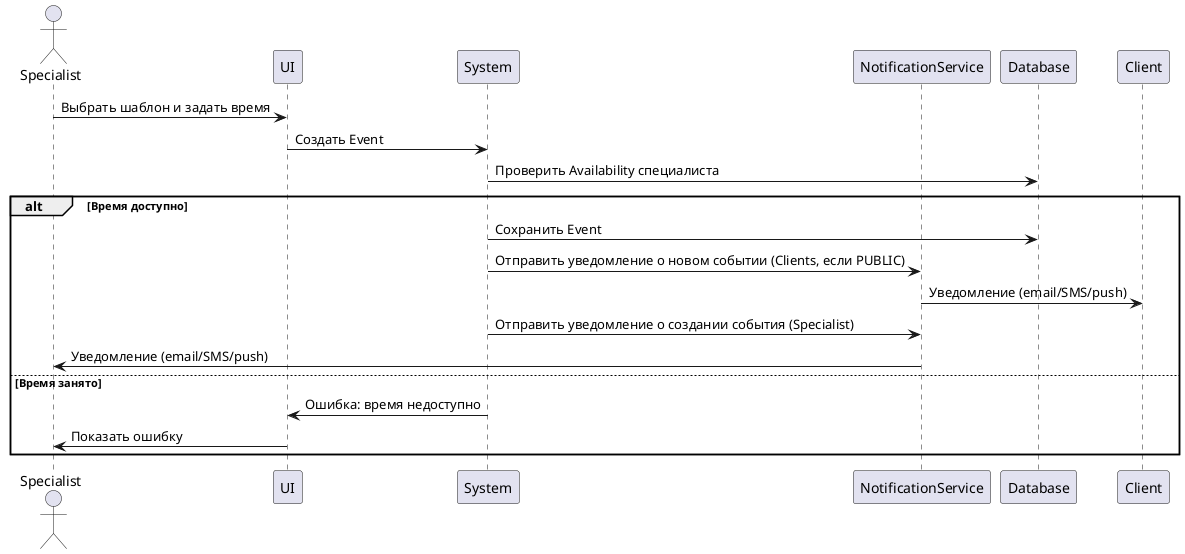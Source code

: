 ' Специалист создаёт событие напрямую из шаблона (например, публичное групповое занятие).
@startuml
actor Specialist
participant "UI" as UI
participant "System" as System
participant "NotificationService" as NS
participant "Database" as DB

Specialist -> UI: Выбрать шаблон и задать время
UI -> System: Создать Event
System -> DB: Проверить Availability специалиста
alt Время доступно
  System -> DB: Сохранить Event
  System -> NS: Отправить уведомление о новом событии (Clients, если PUBLIC)
  NS -> Client: Уведомление (email/SMS/push)
  System -> NS: Отправить уведомление о создании события (Specialist)
  NS -> Specialist: Уведомление (email/SMS/push)
else Время занято
  System -> UI: Ошибка: время недоступно
  UI -> Specialist: Показать ошибку
end
@enduml